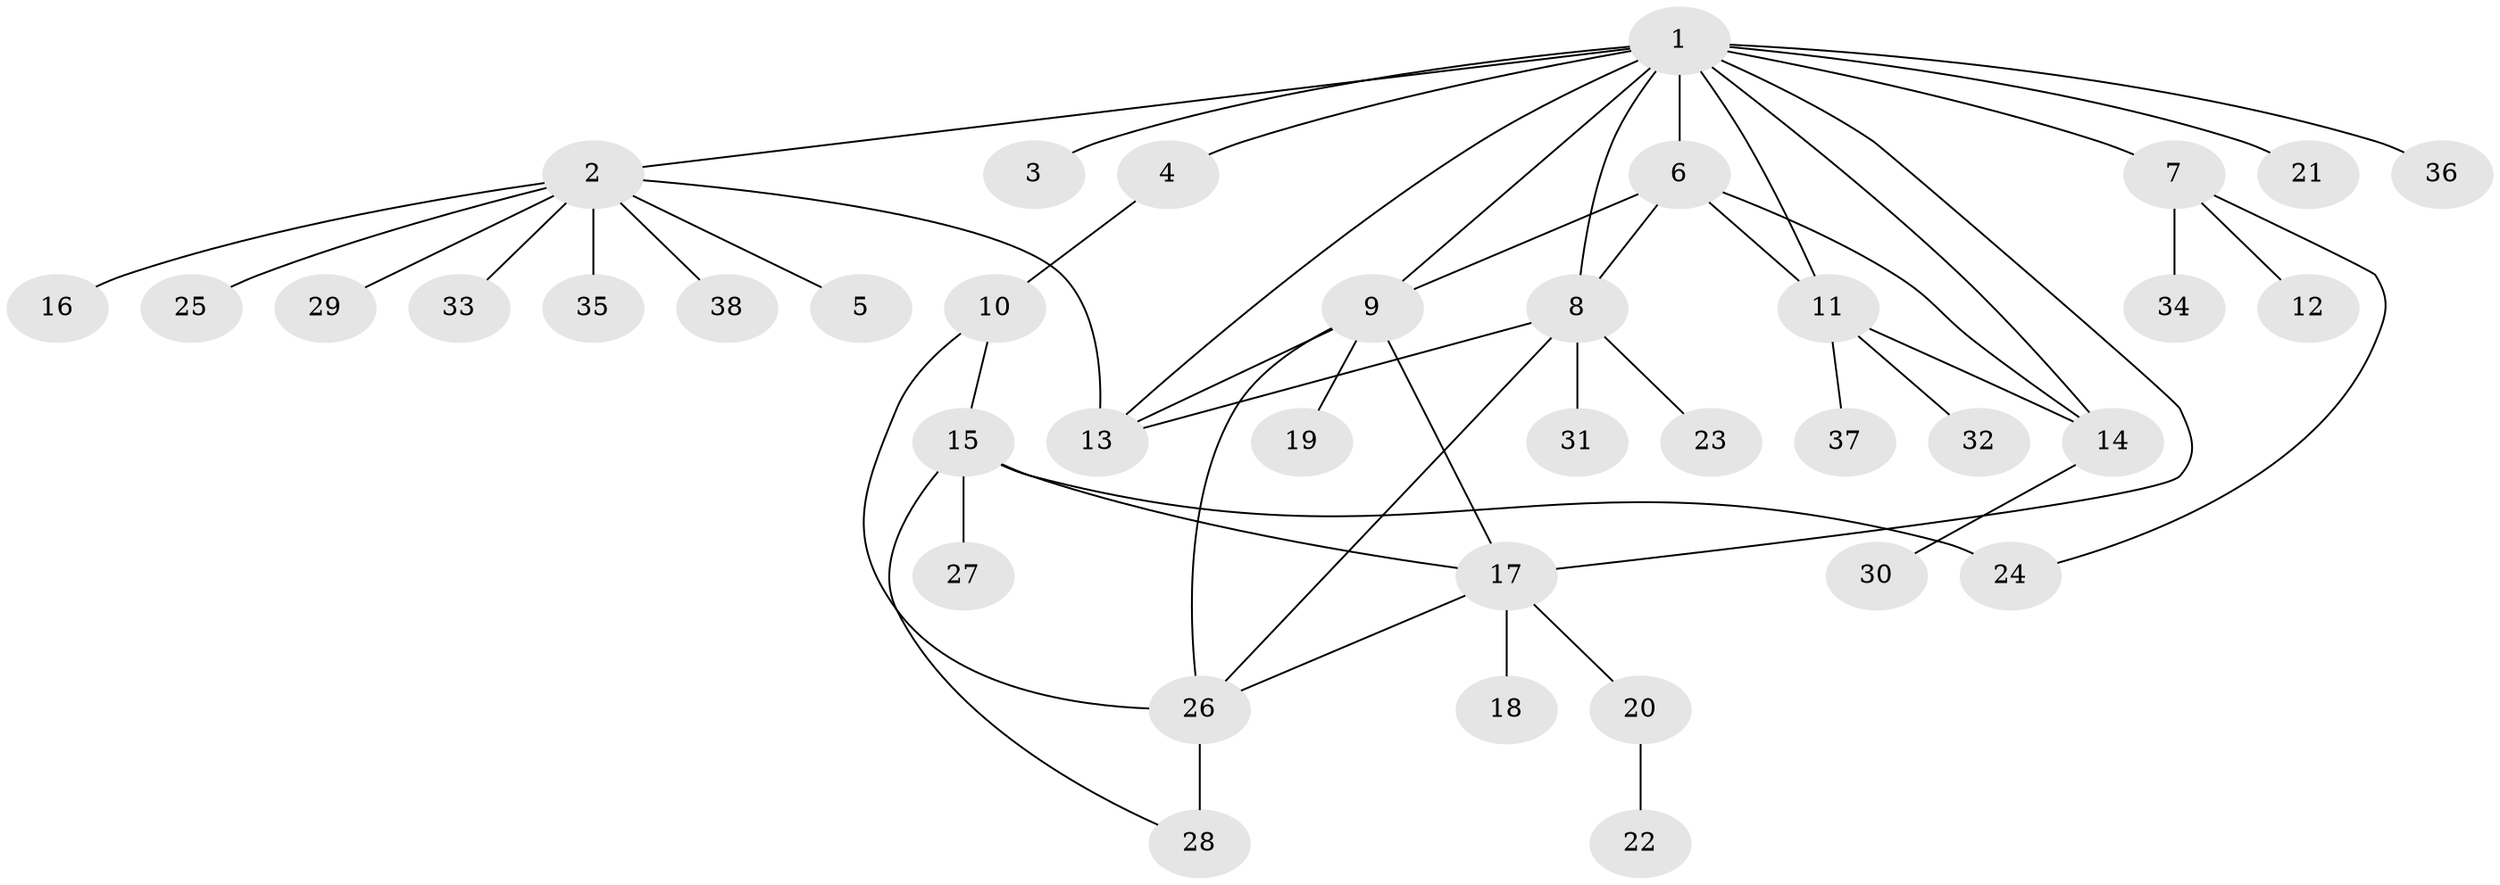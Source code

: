 // original degree distribution, {1: 0.5733333333333334, 28: 0.013333333333333334, 10: 0.013333333333333334, 2: 0.14666666666666667, 3: 0.10666666666666667, 5: 0.04, 7: 0.02666666666666667, 4: 0.05333333333333334, 6: 0.013333333333333334, 8: 0.013333333333333334}
// Generated by graph-tools (version 1.1) at 2025/35/03/09/25 02:35:43]
// undirected, 38 vertices, 52 edges
graph export_dot {
graph [start="1"]
  node [color=gray90,style=filled];
  1;
  2;
  3;
  4;
  5;
  6;
  7;
  8;
  9;
  10;
  11;
  12;
  13;
  14;
  15;
  16;
  17;
  18;
  19;
  20;
  21;
  22;
  23;
  24;
  25;
  26;
  27;
  28;
  29;
  30;
  31;
  32;
  33;
  34;
  35;
  36;
  37;
  38;
  1 -- 2 [weight=1.0];
  1 -- 3 [weight=1.0];
  1 -- 4 [weight=1.0];
  1 -- 6 [weight=13.0];
  1 -- 7 [weight=1.0];
  1 -- 8 [weight=1.0];
  1 -- 9 [weight=1.0];
  1 -- 11 [weight=1.0];
  1 -- 13 [weight=2.0];
  1 -- 14 [weight=1.0];
  1 -- 17 [weight=1.0];
  1 -- 21 [weight=1.0];
  1 -- 36 [weight=1.0];
  2 -- 5 [weight=1.0];
  2 -- 13 [weight=1.0];
  2 -- 16 [weight=1.0];
  2 -- 25 [weight=1.0];
  2 -- 29 [weight=1.0];
  2 -- 33 [weight=1.0];
  2 -- 35 [weight=1.0];
  2 -- 38 [weight=1.0];
  4 -- 10 [weight=1.0];
  6 -- 8 [weight=1.0];
  6 -- 9 [weight=1.0];
  6 -- 11 [weight=1.0];
  6 -- 14 [weight=1.0];
  7 -- 12 [weight=1.0];
  7 -- 24 [weight=1.0];
  7 -- 34 [weight=1.0];
  8 -- 13 [weight=1.0];
  8 -- 23 [weight=1.0];
  8 -- 26 [weight=1.0];
  8 -- 31 [weight=1.0];
  9 -- 13 [weight=1.0];
  9 -- 17 [weight=1.0];
  9 -- 19 [weight=2.0];
  9 -- 26 [weight=1.0];
  10 -- 15 [weight=1.0];
  10 -- 26 [weight=1.0];
  11 -- 14 [weight=1.0];
  11 -- 32 [weight=1.0];
  11 -- 37 [weight=1.0];
  14 -- 30 [weight=1.0];
  15 -- 17 [weight=1.0];
  15 -- 24 [weight=2.0];
  15 -- 27 [weight=1.0];
  15 -- 28 [weight=1.0];
  17 -- 18 [weight=2.0];
  17 -- 20 [weight=1.0];
  17 -- 26 [weight=1.0];
  20 -- 22 [weight=1.0];
  26 -- 28 [weight=2.0];
}
